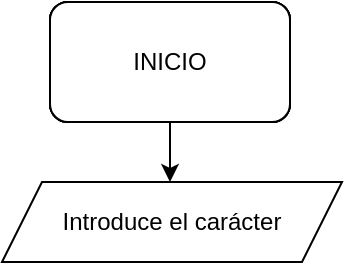 <mxfile version="20.3.3" type="github">
  <diagram id="1XjNQObzMwLtmU3Wl38Y" name="Página-1">
    <mxGraphModel dx="953" dy="532" grid="1" gridSize="10" guides="1" tooltips="1" connect="1" arrows="1" fold="1" page="1" pageScale="1" pageWidth="827" pageHeight="1169" math="0" shadow="0">
      <root>
        <mxCell id="0" />
        <mxCell id="1" parent="0" />
        <mxCell id="wKU1zmOduOE47sI-MYQm-1" value="" style="rounded=1;whiteSpace=wrap;html=1;" vertex="1" parent="1">
          <mxGeometry x="354" y="20" width="120" height="60" as="geometry" />
        </mxCell>
        <mxCell id="wKU1zmOduOE47sI-MYQm-3" value="" style="rounded=1;whiteSpace=wrap;html=1;" vertex="1" parent="1">
          <mxGeometry x="354" y="20" width="120" height="60" as="geometry" />
        </mxCell>
        <mxCell id="wKU1zmOduOE47sI-MYQm-5" value="" style="rounded=1;whiteSpace=wrap;html=1;" vertex="1" parent="1">
          <mxGeometry x="354" y="20" width="120" height="60" as="geometry" />
        </mxCell>
        <mxCell id="wKU1zmOduOE47sI-MYQm-7" value="INICIO" style="rounded=1;whiteSpace=wrap;html=1;" vertex="1" parent="1">
          <mxGeometry x="354" y="20" width="120" height="60" as="geometry" />
        </mxCell>
        <mxCell id="wKU1zmOduOE47sI-MYQm-8" value="" style="endArrow=classic;html=1;rounded=0;exitX=0.5;exitY=1;exitDx=0;exitDy=0;" edge="1" source="wKU1zmOduOE47sI-MYQm-7" parent="1">
          <mxGeometry width="50" height="50" relative="1" as="geometry">
            <mxPoint x="624" y="260" as="sourcePoint" />
            <mxPoint x="414" y="110" as="targetPoint" />
          </mxGeometry>
        </mxCell>
        <mxCell id="wKU1zmOduOE47sI-MYQm-9" value="Introduce el carácter" style="shape=parallelogram;perimeter=parallelogramPerimeter;whiteSpace=wrap;html=1;fixedSize=1;" vertex="1" parent="1">
          <mxGeometry x="330" y="110" width="170" height="40" as="geometry" />
        </mxCell>
      </root>
    </mxGraphModel>
  </diagram>
</mxfile>
